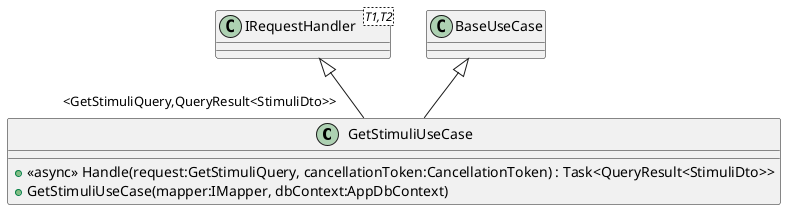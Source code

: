 @startuml
class GetStimuliUseCase {
    + <<async>> Handle(request:GetStimuliQuery, cancellationToken:CancellationToken) : Task<QueryResult<StimuliDto>>
    + GetStimuliUseCase(mapper:IMapper, dbContext:AppDbContext)
}
class "IRequestHandler"<T1,T2> {
}
BaseUseCase <|-- GetStimuliUseCase
"IRequestHandler" <|-- "<GetStimuliQuery,QueryResult<StimuliDto>>" GetStimuliUseCase
@enduml

